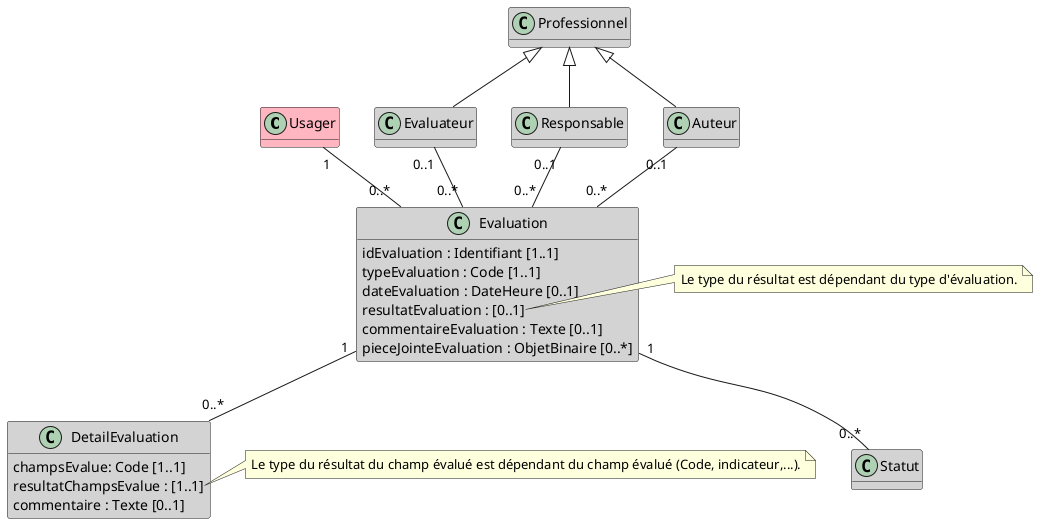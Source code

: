 @startuml

hide empty methods

class Usager #LightPink

class Evaluateur #LightGray

class Responsable #LightGray

class Auteur #LightGray

class Professionnel #LightGray

class Statut #LightGray

class Evaluation #LightGray {
    idEvaluation : Identifiant [1..1]
    typeEvaluation : Code [1..1]
    dateEvaluation : DateHeure [0..1]
    resultatEvaluation : [0..1]
    commentaireEvaluation : Texte [0..1]
    pieceJointeEvaluation : ObjetBinaire [0..*]
}

note right of Evaluation::resultat
  Le type du résultat est dépendant du type d'évaluation.
end note

class DetailEvaluation #LightGray {
    champsEvalue: Code [1..1]
    resultatChampsEvalue : [1..1]
    commentaire : Texte [0..1]
}

note right of DetailEvaluation::resultatChampsEvalue
  Le type du résultat du champ évalué est dépendant du champ évalué (Code, indicateur,...).
end note

Professionnel <|-- Evaluateur
Professionnel <|-- Responsable
Professionnel <|-- Auteur
Evaluateur "0..1" -- "0..*" Evaluation
Responsable "0..1" -- "0..*" Evaluation
Auteur "0..1" -- "0..*" Evaluation
Usager "1" -- "0..*" Evaluation
Evaluation "1" -- "0..*" DetailEvaluation
Evaluation "1" -- "0..*" Statut

@enduml